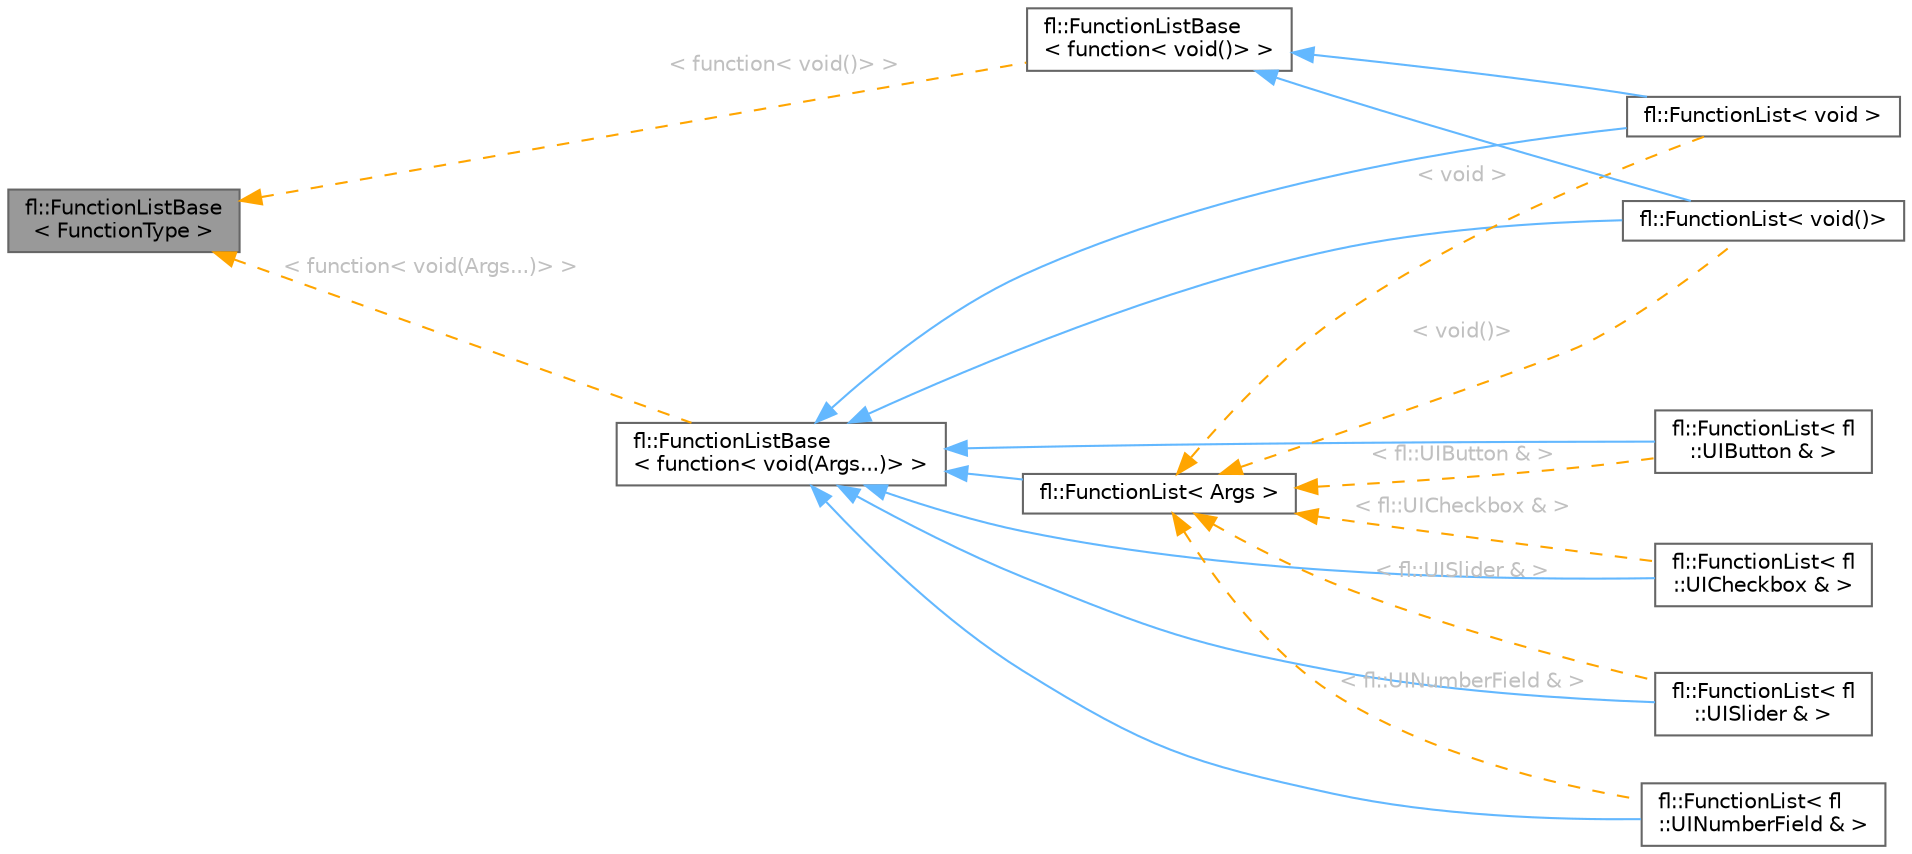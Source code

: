 digraph "fl::FunctionListBase&lt; FunctionType &gt;"
{
 // INTERACTIVE_SVG=YES
 // LATEX_PDF_SIZE
  bgcolor="transparent";
  edge [fontname=Helvetica,fontsize=10,labelfontname=Helvetica,labelfontsize=10];
  node [fontname=Helvetica,fontsize=10,shape=box,height=0.2,width=0.4];
  rankdir="LR";
  Node1 [id="Node000001",label="fl::FunctionListBase\l\< FunctionType \>",height=0.2,width=0.4,color="gray40", fillcolor="grey60", style="filled", fontcolor="black",tooltip=" "];
  Node1 -> Node2 [id="edge1_Node000001_Node000002",dir="back",color="orange",style="dashed",tooltip=" ",label=" \< function\< void(Args...)\> \>",fontcolor="grey" ];
  Node2 [id="Node000002",label="fl::FunctionListBase\l\< function\< void(Args...)\> \>",height=0.2,width=0.4,color="gray40", fillcolor="white", style="filled",URL="$d7/de3/classfl_1_1_function_list_base.html",tooltip=" "];
  Node2 -> Node3 [id="edge2_Node000002_Node000003",dir="back",color="steelblue1",style="solid",tooltip=" "];
  Node3 [id="Node000003",label="fl::FunctionList\< void \>",height=0.2,width=0.4,color="gray40", fillcolor="white", style="filled",URL="$d9/df5/classfl_1_1_function_list_3_01void_01_4.html",tooltip=" "];
  Node2 -> Node4 [id="edge3_Node000002_Node000004",dir="back",color="steelblue1",style="solid",tooltip=" "];
  Node4 [id="Node000004",label="fl::FunctionList\< void()\>",height=0.2,width=0.4,color="gray40", fillcolor="white", style="filled",URL="$d7/d2c/classfl_1_1_function_list_3_01void_07_08_4.html",tooltip=" "];
  Node2 -> Node5 [id="edge4_Node000002_Node000005",dir="back",color="steelblue1",style="solid",tooltip=" "];
  Node5 [id="Node000005",label="fl::FunctionList\< fl\l::UIButton & \>",height=0.2,width=0.4,color="gray40", fillcolor="white", style="filled",URL="$d1/d5d/classfl_1_1_function_list.html",tooltip=" "];
  Node2 -> Node6 [id="edge5_Node000002_Node000006",dir="back",color="steelblue1",style="solid",tooltip=" "];
  Node6 [id="Node000006",label="fl::FunctionList\< fl\l::UICheckbox & \>",height=0.2,width=0.4,color="gray40", fillcolor="white", style="filled",URL="$d1/d5d/classfl_1_1_function_list.html",tooltip=" "];
  Node2 -> Node7 [id="edge6_Node000002_Node000007",dir="back",color="steelblue1",style="solid",tooltip=" "];
  Node7 [id="Node000007",label="fl::FunctionList\< fl\l::UINumberField & \>",height=0.2,width=0.4,color="gray40", fillcolor="white", style="filled",URL="$d1/d5d/classfl_1_1_function_list.html",tooltip=" "];
  Node2 -> Node8 [id="edge7_Node000002_Node000008",dir="back",color="steelblue1",style="solid",tooltip=" "];
  Node8 [id="Node000008",label="fl::FunctionList\< fl\l::UISlider & \>",height=0.2,width=0.4,color="gray40", fillcolor="white", style="filled",URL="$d1/d5d/classfl_1_1_function_list.html",tooltip=" "];
  Node2 -> Node9 [id="edge8_Node000002_Node000009",dir="back",color="steelblue1",style="solid",tooltip=" "];
  Node9 [id="Node000009",label="fl::FunctionList\< Args \>",height=0.2,width=0.4,color="gray40", fillcolor="white", style="filled",URL="$d1/d5d/classfl_1_1_function_list.html",tooltip=" "];
  Node9 -> Node3 [id="edge9_Node000009_Node000003",dir="back",color="orange",style="dashed",tooltip=" ",label=" \< void \>",fontcolor="grey" ];
  Node9 -> Node4 [id="edge10_Node000009_Node000004",dir="back",color="orange",style="dashed",tooltip=" ",label=" \< void()\>",fontcolor="grey" ];
  Node9 -> Node5 [id="edge11_Node000009_Node000005",dir="back",color="orange",style="dashed",tooltip=" ",label=" \< fl::UIButton & \>",fontcolor="grey" ];
  Node9 -> Node6 [id="edge12_Node000009_Node000006",dir="back",color="orange",style="dashed",tooltip=" ",label=" \< fl::UICheckbox & \>",fontcolor="grey" ];
  Node9 -> Node7 [id="edge13_Node000009_Node000007",dir="back",color="orange",style="dashed",tooltip=" ",label=" \< fl::UINumberField & \>",fontcolor="grey" ];
  Node9 -> Node8 [id="edge14_Node000009_Node000008",dir="back",color="orange",style="dashed",tooltip=" ",label=" \< fl::UISlider & \>",fontcolor="grey" ];
  Node1 -> Node10 [id="edge15_Node000001_Node000010",dir="back",color="orange",style="dashed",tooltip=" ",label=" \< function\< void()\> \>",fontcolor="grey" ];
  Node10 [id="Node000010",label="fl::FunctionListBase\l\< function\< void()\> \>",height=0.2,width=0.4,color="gray40", fillcolor="white", style="filled",URL="$d7/de3/classfl_1_1_function_list_base.html",tooltip=" "];
  Node10 -> Node3 [id="edge16_Node000010_Node000003",dir="back",color="steelblue1",style="solid",tooltip=" "];
  Node10 -> Node4 [id="edge17_Node000010_Node000004",dir="back",color="steelblue1",style="solid",tooltip=" "];
}

